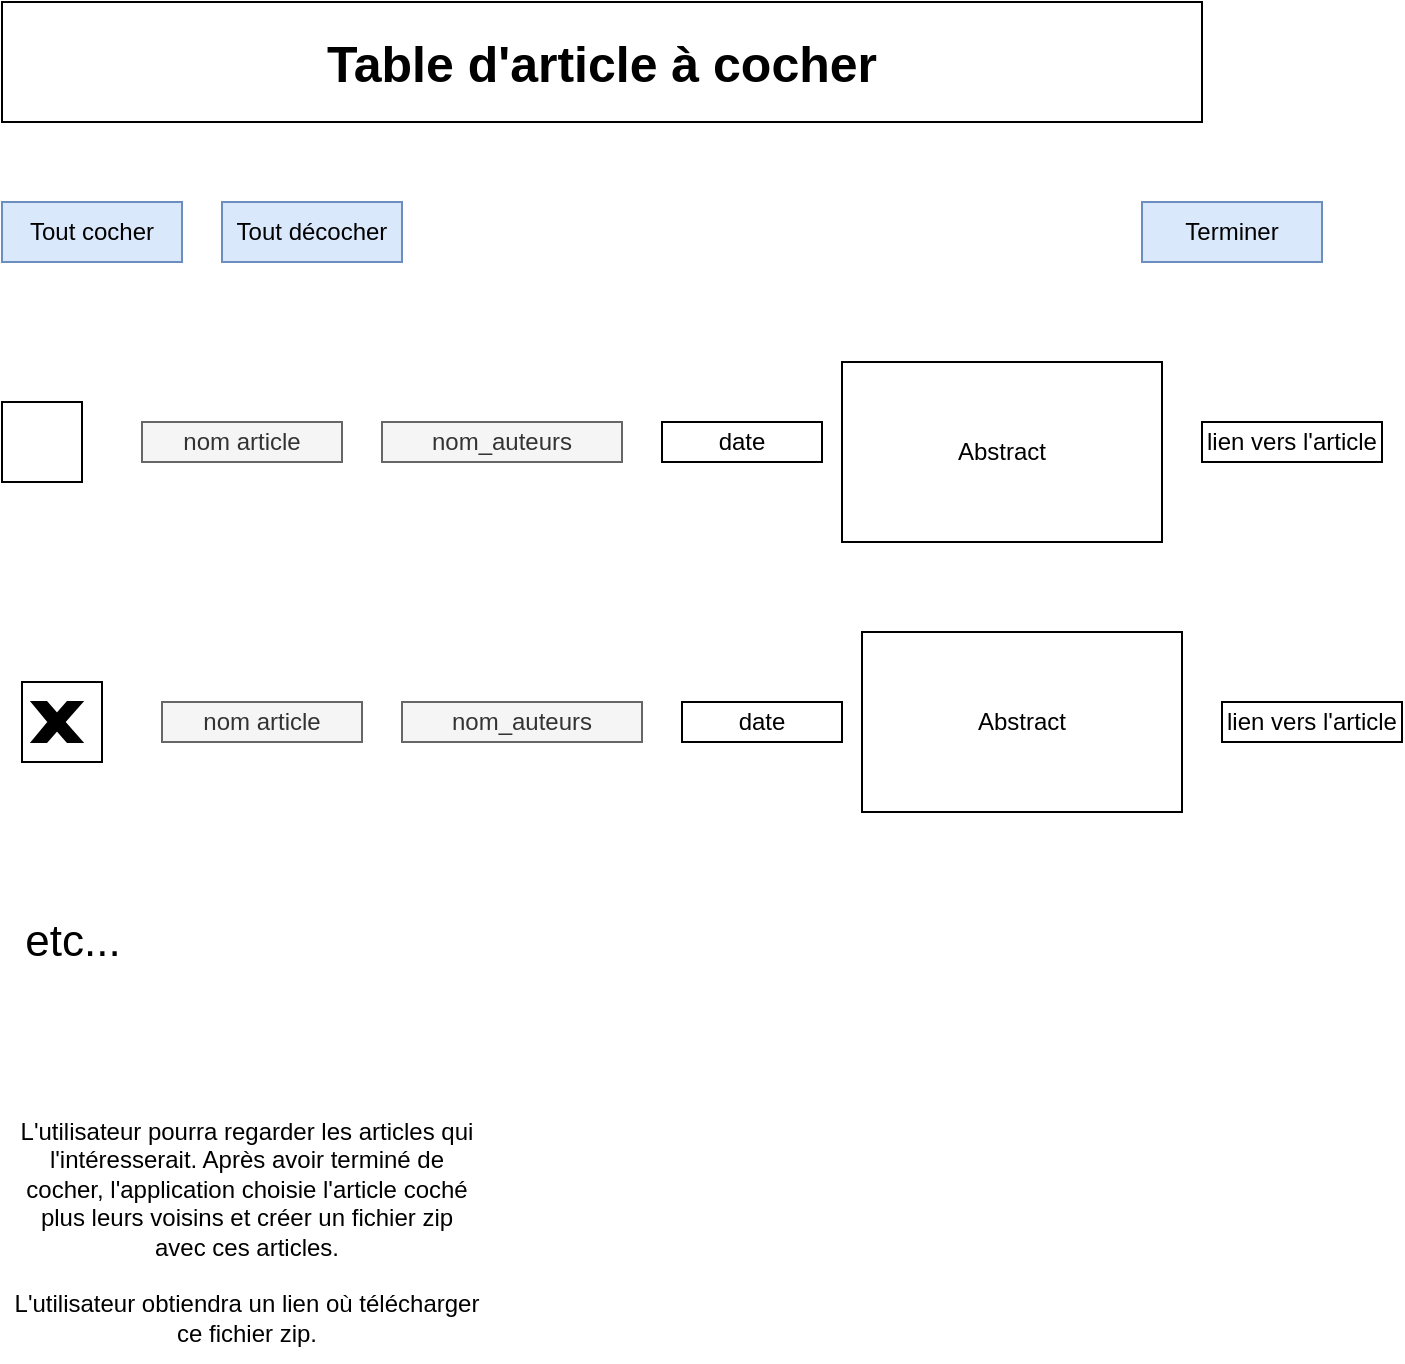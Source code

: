 <mxfile version="14.4.3" type="device"><diagram id="R4PH7iHLyYdxKq_a4453" name="Page-1"><mxGraphModel dx="1350" dy="816" grid="1" gridSize="10" guides="1" tooltips="1" connect="1" arrows="1" fold="1" page="1" pageScale="1" pageWidth="827" pageHeight="1169" math="0" shadow="0"><root><mxCell id="0"/><mxCell id="1" parent="0"/><mxCell id="KKzwRnnxwMqqrXIvL0pz-1" value="&lt;font style=&quot;font-size: 25px&quot;&gt;&lt;b&gt;Table d'article à cocher&lt;/b&gt;&lt;/font&gt;" style="rounded=0;whiteSpace=wrap;html=1;" vertex="1" parent="1"><mxGeometry x="120" y="50" width="600" height="60" as="geometry"/></mxCell><mxCell id="KKzwRnnxwMqqrXIvL0pz-2" value="Tout cocher" style="rounded=0;whiteSpace=wrap;html=1;fillColor=#dae8fc;strokeColor=#6c8ebf;" vertex="1" parent="1"><mxGeometry x="120" y="150" width="90" height="30" as="geometry"/></mxCell><mxCell id="KKzwRnnxwMqqrXIvL0pz-3" value="Tout décocher" style="rounded=0;whiteSpace=wrap;html=1;fillColor=#dae8fc;strokeColor=#6c8ebf;" vertex="1" parent="1"><mxGeometry x="230" y="150" width="90" height="30" as="geometry"/></mxCell><mxCell id="KKzwRnnxwMqqrXIvL0pz-4" value="Terminer" style="rounded=0;whiteSpace=wrap;html=1;fillColor=#dae8fc;strokeColor=#6c8ebf;" vertex="1" parent="1"><mxGeometry x="690" y="150" width="90" height="30" as="geometry"/></mxCell><mxCell id="KKzwRnnxwMqqrXIvL0pz-5" value="" style="rounded=0;whiteSpace=wrap;html=1;" vertex="1" parent="1"><mxGeometry x="120" y="250" width="40" height="40" as="geometry"/></mxCell><mxCell id="KKzwRnnxwMqqrXIvL0pz-6" value="nom article" style="text;html=1;strokeColor=#666666;fillColor=#f5f5f5;align=center;verticalAlign=middle;whiteSpace=wrap;rounded=0;fontColor=#333333;" vertex="1" parent="1"><mxGeometry x="190" y="260" width="100" height="20" as="geometry"/></mxCell><mxCell id="KKzwRnnxwMqqrXIvL0pz-7" value="nom_auteurs" style="text;html=1;strokeColor=#666666;fillColor=#f5f5f5;align=center;verticalAlign=middle;whiteSpace=wrap;rounded=0;fontColor=#333333;" vertex="1" parent="1"><mxGeometry x="310" y="260" width="120" height="20" as="geometry"/></mxCell><mxCell id="KKzwRnnxwMqqrXIvL0pz-8" value="Abstract" style="rounded=0;whiteSpace=wrap;html=1;" vertex="1" parent="1"><mxGeometry x="540" y="230" width="160" height="90" as="geometry"/></mxCell><mxCell id="KKzwRnnxwMqqrXIvL0pz-9" value="date" style="rounded=0;whiteSpace=wrap;html=1;" vertex="1" parent="1"><mxGeometry x="450" y="260" width="80" height="20" as="geometry"/></mxCell><mxCell id="KKzwRnnxwMqqrXIvL0pz-10" value="lien vers l'article" style="rounded=0;whiteSpace=wrap;html=1;" vertex="1" parent="1"><mxGeometry x="720" y="260" width="90" height="20" as="geometry"/></mxCell><mxCell id="KKzwRnnxwMqqrXIvL0pz-11" value="" style="rounded=0;whiteSpace=wrap;html=1;" vertex="1" parent="1"><mxGeometry x="130" y="390" width="40" height="40" as="geometry"/></mxCell><mxCell id="KKzwRnnxwMqqrXIvL0pz-12" value="nom article" style="text;html=1;strokeColor=#666666;fillColor=#f5f5f5;align=center;verticalAlign=middle;whiteSpace=wrap;rounded=0;fontColor=#333333;" vertex="1" parent="1"><mxGeometry x="200" y="400" width="100" height="20" as="geometry"/></mxCell><mxCell id="KKzwRnnxwMqqrXIvL0pz-13" value="nom_auteurs" style="text;html=1;strokeColor=#666666;fillColor=#f5f5f5;align=center;verticalAlign=middle;whiteSpace=wrap;rounded=0;fontColor=#333333;" vertex="1" parent="1"><mxGeometry x="320" y="400" width="120" height="20" as="geometry"/></mxCell><mxCell id="KKzwRnnxwMqqrXIvL0pz-14" value="date" style="rounded=0;whiteSpace=wrap;html=1;" vertex="1" parent="1"><mxGeometry x="460" y="400" width="80" height="20" as="geometry"/></mxCell><mxCell id="KKzwRnnxwMqqrXIvL0pz-15" value="lien vers l'article" style="rounded=0;whiteSpace=wrap;html=1;" vertex="1" parent="1"><mxGeometry x="730" y="400" width="90" height="20" as="geometry"/></mxCell><mxCell id="KKzwRnnxwMqqrXIvL0pz-16" value="Abstract" style="rounded=0;whiteSpace=wrap;html=1;" vertex="1" parent="1"><mxGeometry x="550" y="365" width="160" height="90" as="geometry"/></mxCell><mxCell id="KKzwRnnxwMqqrXIvL0pz-17" value="" style="verticalLabelPosition=bottom;verticalAlign=top;html=1;shape=mxgraph.basic.x;fillColor=#000000;" vertex="1" parent="1"><mxGeometry x="135" y="400" width="25" height="20" as="geometry"/></mxCell><mxCell id="KKzwRnnxwMqqrXIvL0pz-18" value="&lt;font style=&quot;font-size: 22px&quot;&gt;etc...&lt;/font&gt;" style="text;html=1;align=center;verticalAlign=middle;resizable=0;points=[];autosize=1;" vertex="1" parent="1"><mxGeometry x="125" y="510" width="60" height="20" as="geometry"/></mxCell><mxCell id="KKzwRnnxwMqqrXIvL0pz-20" value="L'utilisateur pourra regarder les articles qui l'intéresserait. Après avoir terminé de cocher, l'application choisie l'article coché plus leurs voisins et créer un fichier zip avec ces articles.&lt;br&gt;&lt;br&gt;L'utilisateur obtiendra un lien où télécharger ce fichier zip." style="text;html=1;strokeColor=none;fillColor=none;align=center;verticalAlign=middle;whiteSpace=wrap;rounded=0;" vertex="1" parent="1"><mxGeometry x="125" y="600" width="235" height="130" as="geometry"/></mxCell></root></mxGraphModel></diagram></mxfile>